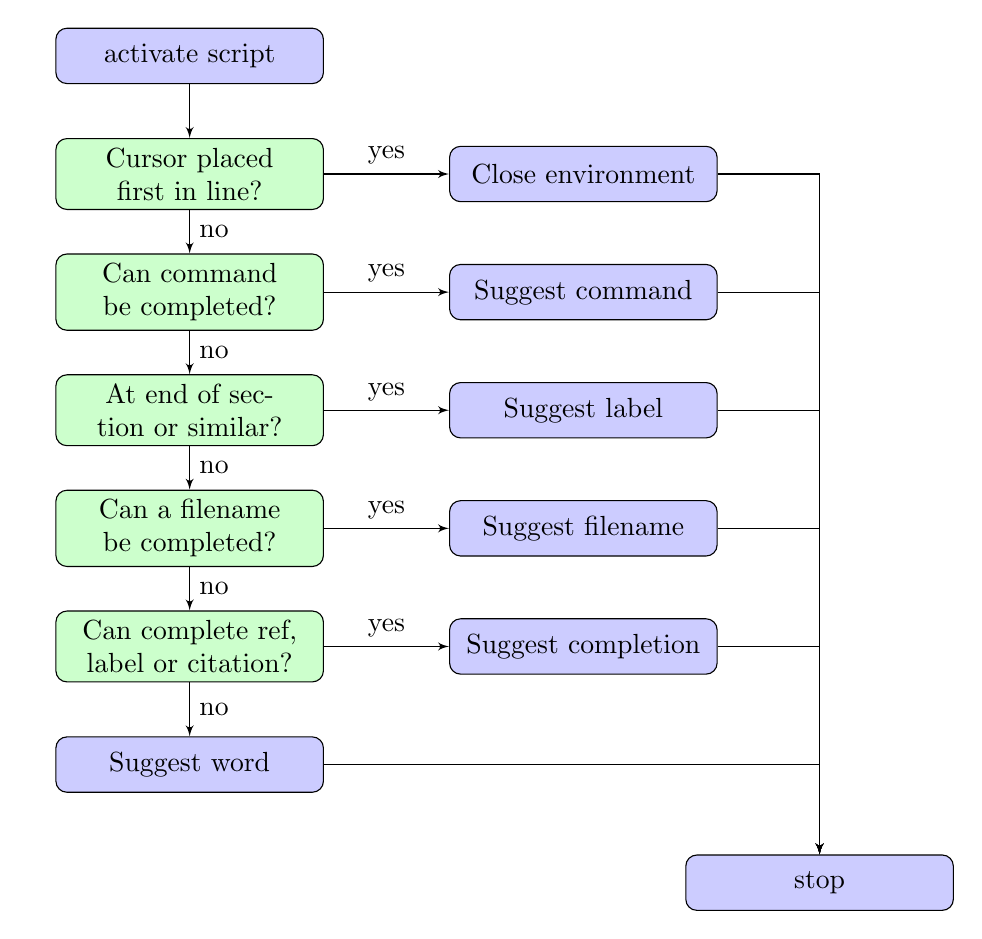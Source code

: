 % !TeX root = ../autocomplete.tex
% Define block styles
\tikzstyle{decision} = [rectangle, draw, fill=green!20, 
    text width=9em, text centered, rounded corners, minimum height=2em]
\tikzstyle{block} = [rectangle, draw, fill=blue!20, 
    text width=9em, text centered, rounded corners, minimum height=2em]
\tikzstyle{line} = [draw, -latex']

\begin{tikzpicture}[node distance=1.5cm, auto]
	% Draw nodes
	% Activate script
	\node [block] (activate) {activate script};
	% First in line, -> close environment
	\node [decision, below of=activate] (firstInInlineQ) {Cursor placed first in line?};
	\node [block, right of=firstInInlineQ, node distance=5cm] (closeEnvironment) {Close environment};
	% Suggest command or environment
	\node [decision, below of=firstInInlineQ] (suggestCommand) {Can command be completed?};
	\node [block, right of=suggestCommand, node distance=5cm] (insertCommand) {Suggest command};
	% addLabelBelow
	\node [decision, below of=suggestCommand] (addLabelBelowQ) {At end of section or similar?};
	\node [block, right of=addLabelBelowQ, node distance=5cm] (suggestLabel) {Suggest label};
	% should complete filename
	\node [decision, below of=addLabelBelowQ] (completeFilenameQ) {Can a filename be completed?};
	\node [block, right of=completeFilenameQ, node distance=5cm] (completeFilename) {Suggest filename};
	% should complete argument to macro
	\node [decision, below of=completeFilenameQ] (completeArgumentToMacroQ) {Can complete ref, label or citation?};
	\node [block, right of=completeArgumentToMacroQ, node distance=5cm] (completeArgumentToMacro) {Suggest completion};
	% complete based on words in file
	\node [block, below of=completeArgumentToMacroQ] (wordCompletion) {Suggest word};

	% Stop
	\node [block, below of=activate, node distance=10.5cm, xshift=8cm] (stop) {stop};

	% Draw edges
	% Activate script
	% First in line, -> close environment
	\path [line] (activate) -- (firstInInlineQ);
	\path [line] (firstInInlineQ) -- node {yes} (closeEnvironment);
	\path [line] (closeEnvironment) -| (stop);
	% Suggest command or environment
	\path [line] (firstInInlineQ) -- node {no} (suggestCommand);
	\path [line] (suggestCommand) -- node {yes} (insertCommand);
	\path [line] (insertCommand) -| (stop);
	% addLabelBelow
	\path [line] (suggestCommand) -- node {no} (addLabelBelowQ);
	\path [line] (addLabelBelowQ) -- node {yes} (suggestLabel);
	\path [line] (suggestLabel) -| (stop);
	% should complete filename
	\path [line] (addLabelBelowQ) -- node {no} (completeFilenameQ);
	\path [line] (completeFilenameQ) -- node {yes} (completeFilename);
	\path [line] (completeFilename) -| (stop);
	% should complete argument to macro
	\path [line] (completeFilenameQ) -- node {no} (completeArgumentToMacroQ);
	\path [line] (completeArgumentToMacroQ) -- node {yes} (completeArgumentToMacro);
	\path [line] (completeArgumentToMacro) -| (stop);
	% complete based on words in file
	\path [line] (completeArgumentToMacroQ) -- node {no} (wordCompletion);
	\path [line] (wordCompletion) -| (stop);


\end{tikzpicture}
